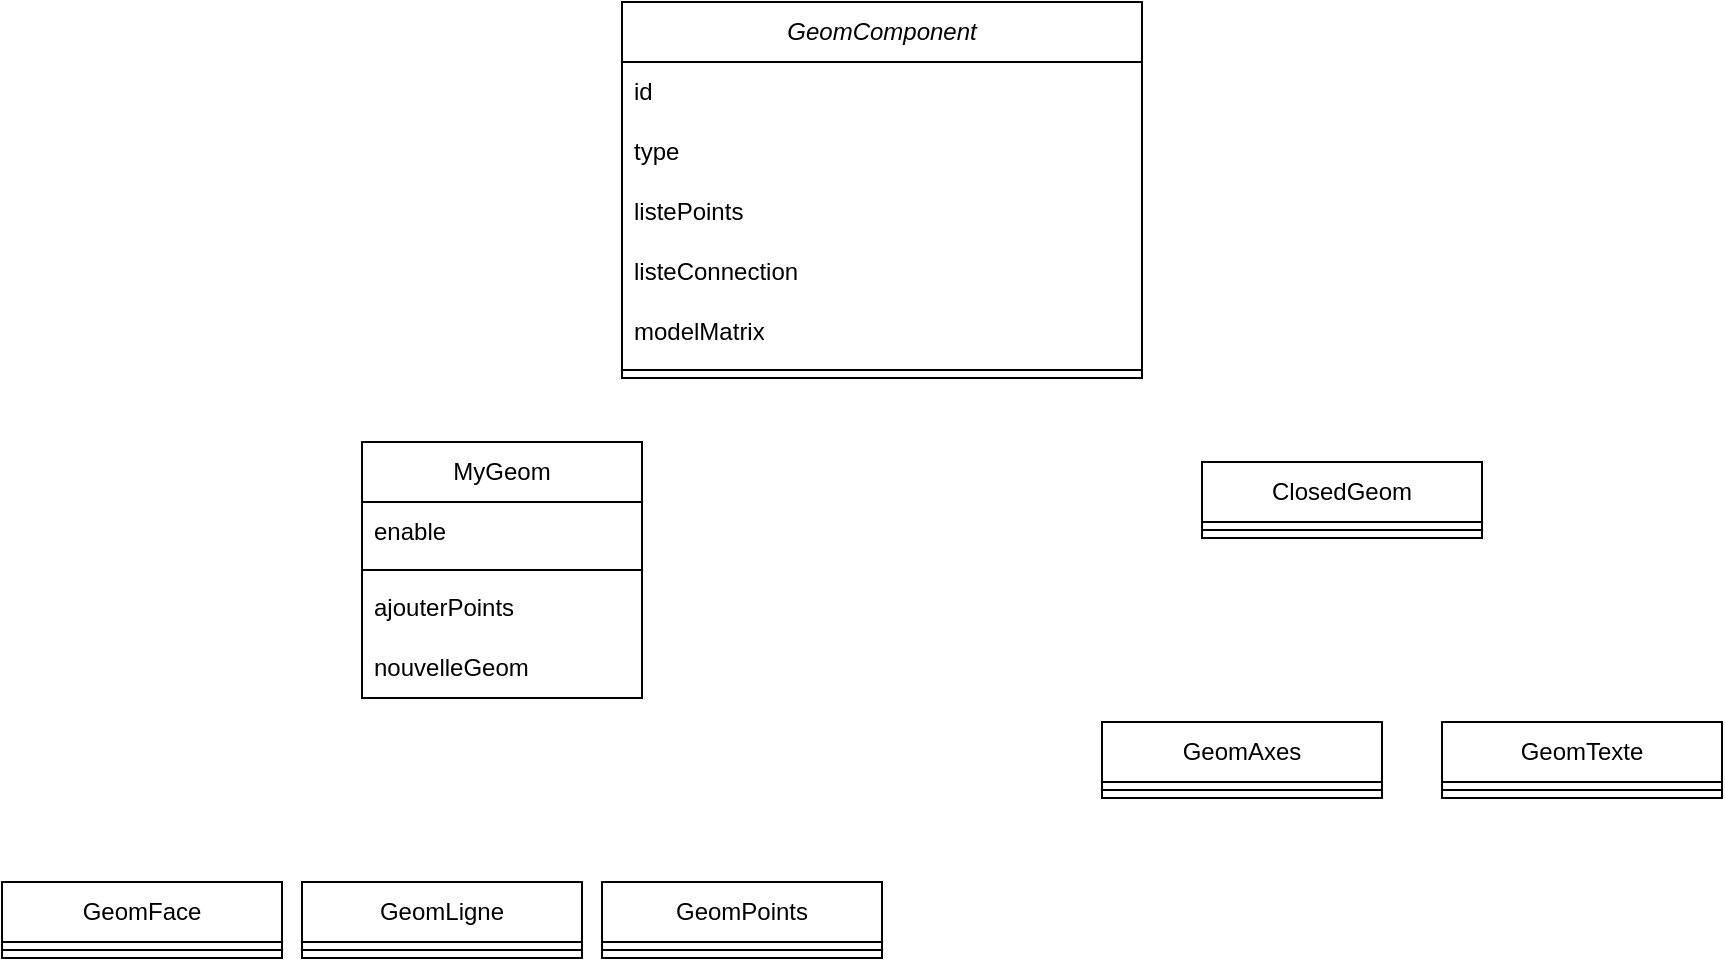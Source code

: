 <mxfile version="21.6.1" type="device">
  <diagram name="Page-1" id="yS_WpjF09PlQinqDMSA5">
    <mxGraphModel dx="1372" dy="884" grid="1" gridSize="10" guides="1" tooltips="1" connect="1" arrows="1" fold="1" page="1" pageScale="1" pageWidth="1169" pageHeight="827" math="0" shadow="0">
      <root>
        <mxCell id="0" />
        <mxCell id="1" parent="0" />
        <mxCell id="r2BFJluyy_Of8ebupzHU-2" value="&lt;i&gt;GeomComponent&lt;/i&gt;" style="swimlane;fontStyle=0;childLayout=stackLayout;horizontal=1;startSize=30;horizontalStack=0;resizeParent=1;resizeParentMax=0;resizeLast=0;collapsible=1;marginBottom=0;whiteSpace=wrap;html=1;" vertex="1" parent="1">
          <mxGeometry x="430" y="30" width="260" height="188" as="geometry" />
        </mxCell>
        <mxCell id="r2BFJluyy_Of8ebupzHU-3" value="id" style="text;strokeColor=none;fillColor=none;align=left;verticalAlign=middle;spacingLeft=4;spacingRight=4;overflow=hidden;points=[[0,0.5],[1,0.5]];portConstraint=eastwest;rotatable=0;whiteSpace=wrap;html=1;" vertex="1" parent="r2BFJluyy_Of8ebupzHU-2">
          <mxGeometry y="30" width="260" height="30" as="geometry" />
        </mxCell>
        <mxCell id="r2BFJluyy_Of8ebupzHU-4" value="type" style="text;strokeColor=none;fillColor=none;align=left;verticalAlign=middle;spacingLeft=4;spacingRight=4;overflow=hidden;points=[[0,0.5],[1,0.5]];portConstraint=eastwest;rotatable=0;whiteSpace=wrap;html=1;" vertex="1" parent="r2BFJluyy_Of8ebupzHU-2">
          <mxGeometry y="60" width="260" height="30" as="geometry" />
        </mxCell>
        <mxCell id="r2BFJluyy_Of8ebupzHU-5" value="listePoints" style="text;strokeColor=none;fillColor=none;align=left;verticalAlign=middle;spacingLeft=4;spacingRight=4;overflow=hidden;points=[[0,0.5],[1,0.5]];portConstraint=eastwest;rotatable=0;whiteSpace=wrap;html=1;" vertex="1" parent="r2BFJluyy_Of8ebupzHU-2">
          <mxGeometry y="90" width="260" height="30" as="geometry" />
        </mxCell>
        <mxCell id="r2BFJluyy_Of8ebupzHU-6" value="listeConnection" style="text;strokeColor=none;fillColor=none;align=left;verticalAlign=middle;spacingLeft=4;spacingRight=4;overflow=hidden;points=[[0,0.5],[1,0.5]];portConstraint=eastwest;rotatable=0;whiteSpace=wrap;html=1;" vertex="1" parent="r2BFJluyy_Of8ebupzHU-2">
          <mxGeometry y="120" width="260" height="30" as="geometry" />
        </mxCell>
        <mxCell id="r2BFJluyy_Of8ebupzHU-7" value="modelMatrix" style="text;strokeColor=none;fillColor=none;align=left;verticalAlign=middle;spacingLeft=4;spacingRight=4;overflow=hidden;points=[[0,0.5],[1,0.5]];portConstraint=eastwest;rotatable=0;whiteSpace=wrap;html=1;" vertex="1" parent="r2BFJluyy_Of8ebupzHU-2">
          <mxGeometry y="150" width="260" height="30" as="geometry" />
        </mxCell>
        <mxCell id="r2BFJluyy_Of8ebupzHU-13" value="" style="line;html=1;strokeWidth=1;align=left;verticalAlign=middle;spacingTop=-1;spacingLeft=3;spacingRight=3;rotatable=0;labelPosition=right;points=[];portConstraint=eastwest;" vertex="1" parent="r2BFJluyy_Of8ebupzHU-2">
          <mxGeometry y="180" width="260" height="8" as="geometry" />
        </mxCell>
        <mxCell id="r2BFJluyy_Of8ebupzHU-8" value="MyGeom" style="swimlane;fontStyle=0;childLayout=stackLayout;horizontal=1;startSize=30;horizontalStack=0;resizeParent=1;resizeParentMax=0;resizeLast=0;collapsible=1;marginBottom=0;whiteSpace=wrap;html=1;swimlaneLine=1;" vertex="1" parent="1">
          <mxGeometry x="300" y="250" width="140" height="128" as="geometry" />
        </mxCell>
        <mxCell id="r2BFJluyy_Of8ebupzHU-9" value="enable" style="text;strokeColor=none;fillColor=none;align=left;verticalAlign=middle;spacingLeft=4;spacingRight=4;overflow=hidden;points=[[0,0.5],[1,0.5]];portConstraint=eastwest;rotatable=0;whiteSpace=wrap;html=1;" vertex="1" parent="r2BFJluyy_Of8ebupzHU-8">
          <mxGeometry y="30" width="140" height="30" as="geometry" />
        </mxCell>
        <mxCell id="r2BFJluyy_Of8ebupzHU-14" value="" style="line;html=1;strokeWidth=1;align=left;verticalAlign=middle;spacingTop=-1;spacingLeft=3;spacingRight=3;rotatable=0;labelPosition=right;points=[];portConstraint=eastwest;" vertex="1" parent="r2BFJluyy_Of8ebupzHU-8">
          <mxGeometry y="60" width="140" height="8" as="geometry" />
        </mxCell>
        <mxCell id="r2BFJluyy_Of8ebupzHU-15" value="ajouterPoints" style="text;strokeColor=none;fillColor=none;align=left;verticalAlign=middle;spacingLeft=4;spacingRight=4;overflow=hidden;points=[[0,0.5],[1,0.5]];portConstraint=eastwest;rotatable=0;whiteSpace=wrap;html=1;" vertex="1" parent="r2BFJluyy_Of8ebupzHU-8">
          <mxGeometry y="68" width="140" height="30" as="geometry" />
        </mxCell>
        <mxCell id="r2BFJluyy_Of8ebupzHU-16" value="nouvelleGeom" style="text;strokeColor=none;fillColor=none;align=left;verticalAlign=middle;spacingLeft=4;spacingRight=4;overflow=hidden;points=[[0,0.5],[1,0.5]];portConstraint=eastwest;rotatable=0;whiteSpace=wrap;html=1;" vertex="1" parent="r2BFJluyy_Of8ebupzHU-8">
          <mxGeometry y="98" width="140" height="30" as="geometry" />
        </mxCell>
        <mxCell id="r2BFJluyy_Of8ebupzHU-18" value="GeomFace" style="swimlane;fontStyle=0;childLayout=stackLayout;horizontal=1;startSize=30;horizontalStack=0;resizeParent=1;resizeParentMax=0;resizeLast=0;collapsible=1;marginBottom=0;whiteSpace=wrap;html=1;swimlaneLine=1;" vertex="1" parent="1">
          <mxGeometry x="120" y="470" width="140" height="38" as="geometry" />
        </mxCell>
        <mxCell id="r2BFJluyy_Of8ebupzHU-20" value="" style="line;html=1;strokeWidth=1;align=left;verticalAlign=middle;spacingTop=-1;spacingLeft=3;spacingRight=3;rotatable=0;labelPosition=right;points=[];portConstraint=eastwest;" vertex="1" parent="r2BFJluyy_Of8ebupzHU-18">
          <mxGeometry y="30" width="140" height="8" as="geometry" />
        </mxCell>
        <mxCell id="r2BFJluyy_Of8ebupzHU-23" value="GeomLigne" style="swimlane;fontStyle=0;childLayout=stackLayout;horizontal=1;startSize=30;horizontalStack=0;resizeParent=1;resizeParentMax=0;resizeLast=0;collapsible=1;marginBottom=0;whiteSpace=wrap;html=1;swimlaneLine=1;" vertex="1" parent="1">
          <mxGeometry x="270" y="470" width="140" height="38" as="geometry" />
        </mxCell>
        <mxCell id="r2BFJluyy_Of8ebupzHU-24" value="" style="line;html=1;strokeWidth=1;align=left;verticalAlign=middle;spacingTop=-1;spacingLeft=3;spacingRight=3;rotatable=0;labelPosition=right;points=[];portConstraint=eastwest;" vertex="1" parent="r2BFJluyy_Of8ebupzHU-23">
          <mxGeometry y="30" width="140" height="8" as="geometry" />
        </mxCell>
        <mxCell id="r2BFJluyy_Of8ebupzHU-25" value="GeomPoints" style="swimlane;fontStyle=0;childLayout=stackLayout;horizontal=1;startSize=30;horizontalStack=0;resizeParent=1;resizeParentMax=0;resizeLast=0;collapsible=1;marginBottom=0;whiteSpace=wrap;html=1;swimlaneLine=1;" vertex="1" parent="1">
          <mxGeometry x="420" y="470" width="140" height="38" as="geometry" />
        </mxCell>
        <mxCell id="r2BFJluyy_Of8ebupzHU-26" value="" style="line;html=1;strokeWidth=1;align=left;verticalAlign=middle;spacingTop=-1;spacingLeft=3;spacingRight=3;rotatable=0;labelPosition=right;points=[];portConstraint=eastwest;" vertex="1" parent="r2BFJluyy_Of8ebupzHU-25">
          <mxGeometry y="30" width="140" height="8" as="geometry" />
        </mxCell>
        <mxCell id="r2BFJluyy_Of8ebupzHU-27" value="ClosedGeom" style="swimlane;fontStyle=0;childLayout=stackLayout;horizontal=1;startSize=30;horizontalStack=0;resizeParent=1;resizeParentMax=0;resizeLast=0;collapsible=1;marginBottom=0;whiteSpace=wrap;html=1;swimlaneLine=1;" vertex="1" parent="1">
          <mxGeometry x="720" y="260" width="140" height="38" as="geometry" />
        </mxCell>
        <mxCell id="r2BFJluyy_Of8ebupzHU-29" value="" style="line;html=1;strokeWidth=1;align=left;verticalAlign=middle;spacingTop=-1;spacingLeft=3;spacingRight=3;rotatable=0;labelPosition=right;points=[];portConstraint=eastwest;" vertex="1" parent="r2BFJluyy_Of8ebupzHU-27">
          <mxGeometry y="30" width="140" height="8" as="geometry" />
        </mxCell>
        <mxCell id="r2BFJluyy_Of8ebupzHU-32" value="GeomAxes" style="swimlane;fontStyle=0;childLayout=stackLayout;horizontal=1;startSize=30;horizontalStack=0;resizeParent=1;resizeParentMax=0;resizeLast=0;collapsible=1;marginBottom=0;whiteSpace=wrap;html=1;swimlaneLine=1;" vertex="1" parent="1">
          <mxGeometry x="670" y="390" width="140" height="38" as="geometry" />
        </mxCell>
        <mxCell id="r2BFJluyy_Of8ebupzHU-33" value="" style="line;html=1;strokeWidth=1;align=left;verticalAlign=middle;spacingTop=-1;spacingLeft=3;spacingRight=3;rotatable=0;labelPosition=right;points=[];portConstraint=eastwest;" vertex="1" parent="r2BFJluyy_Of8ebupzHU-32">
          <mxGeometry y="30" width="140" height="8" as="geometry" />
        </mxCell>
        <mxCell id="r2BFJluyy_Of8ebupzHU-34" value="GeomTexte" style="swimlane;fontStyle=0;childLayout=stackLayout;horizontal=1;startSize=30;horizontalStack=0;resizeParent=1;resizeParentMax=0;resizeLast=0;collapsible=1;marginBottom=0;whiteSpace=wrap;html=1;swimlaneLine=1;" vertex="1" parent="1">
          <mxGeometry x="840" y="390" width="140" height="38" as="geometry" />
        </mxCell>
        <mxCell id="r2BFJluyy_Of8ebupzHU-35" value="" style="line;html=1;strokeWidth=1;align=left;verticalAlign=middle;spacingTop=-1;spacingLeft=3;spacingRight=3;rotatable=0;labelPosition=right;points=[];portConstraint=eastwest;" vertex="1" parent="r2BFJluyy_Of8ebupzHU-34">
          <mxGeometry y="30" width="140" height="8" as="geometry" />
        </mxCell>
      </root>
    </mxGraphModel>
  </diagram>
</mxfile>

